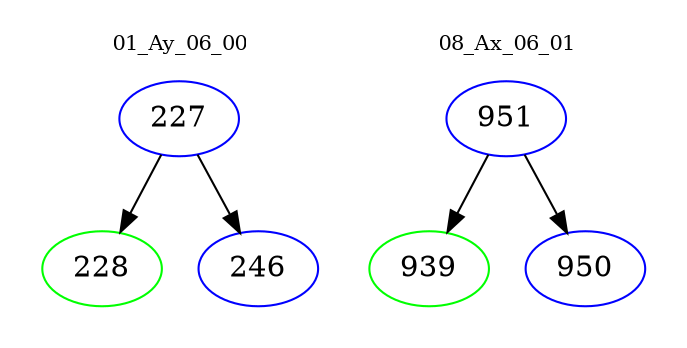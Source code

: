 digraph{
subgraph cluster_0 {
color = white
label = "01_Ay_06_00";
fontsize=10;
T0_227 [label="227", color="blue"]
T0_227 -> T0_228 [color="black"]
T0_228 [label="228", color="green"]
T0_227 -> T0_246 [color="black"]
T0_246 [label="246", color="blue"]
}
subgraph cluster_1 {
color = white
label = "08_Ax_06_01";
fontsize=10;
T1_951 [label="951", color="blue"]
T1_951 -> T1_939 [color="black"]
T1_939 [label="939", color="green"]
T1_951 -> T1_950 [color="black"]
T1_950 [label="950", color="blue"]
}
}
